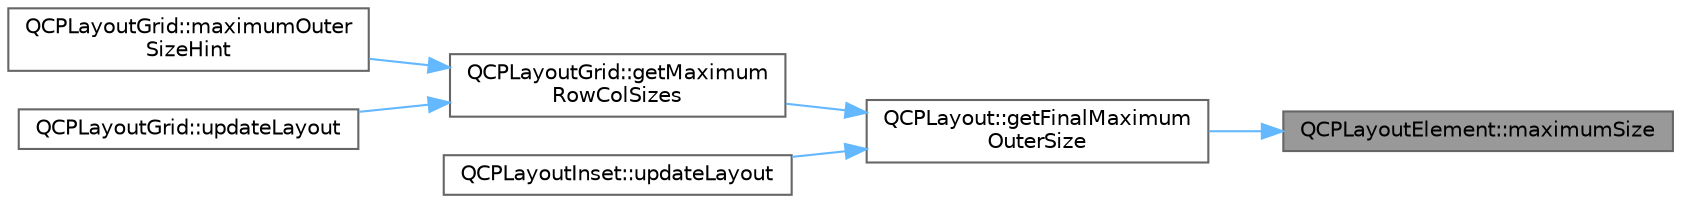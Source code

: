 digraph "QCPLayoutElement::maximumSize"
{
 // LATEX_PDF_SIZE
  bgcolor="transparent";
  edge [fontname=Helvetica,fontsize=10,labelfontname=Helvetica,labelfontsize=10];
  node [fontname=Helvetica,fontsize=10,shape=box,height=0.2,width=0.4];
  rankdir="RL";
  Node1 [label="QCPLayoutElement::maximumSize",height=0.2,width=0.4,color="gray40", fillcolor="grey60", style="filled", fontcolor="black",tooltip=" "];
  Node1 -> Node2 [dir="back",color="steelblue1",style="solid"];
  Node2 [label="QCPLayout::getFinalMaximum\lOuterSize",height=0.2,width=0.4,color="grey40", fillcolor="white", style="filled",URL="$class_q_c_p_layout.html#add49fd6843821a6126914b837ed52e22",tooltip=" "];
  Node2 -> Node3 [dir="back",color="steelblue1",style="solid"];
  Node3 [label="QCPLayoutGrid::getMaximum\lRowColSizes",height=0.2,width=0.4,color="grey40", fillcolor="white", style="filled",URL="$class_q_c_p_layout_grid.html#a9be77011ec5b5dfbe7fbda126659e1eb",tooltip=" "];
  Node3 -> Node4 [dir="back",color="steelblue1",style="solid"];
  Node4 [label="QCPLayoutGrid::maximumOuter\lSizeHint",height=0.2,width=0.4,color="grey40", fillcolor="white", style="filled",URL="$class_q_c_p_layout_grid.html#a41ce0014c220d77b909e2ca937f0e599",tooltip=" "];
  Node3 -> Node5 [dir="back",color="steelblue1",style="solid"];
  Node5 [label="QCPLayoutGrid::updateLayout",height=0.2,width=0.4,color="grey40", fillcolor="white", style="filled",URL="$class_q_c_p_layout_grid.html#a6cf43f14d3fa335fd8758561ccf1f78c",tooltip=" "];
  Node2 -> Node6 [dir="back",color="steelblue1",style="solid"];
  Node6 [label="QCPLayoutInset::updateLayout",height=0.2,width=0.4,color="grey40", fillcolor="white", style="filled",URL="$class_q_c_p_layout_inset.html#a493526b922ea66a75c45ef1842446988",tooltip=" "];
}
